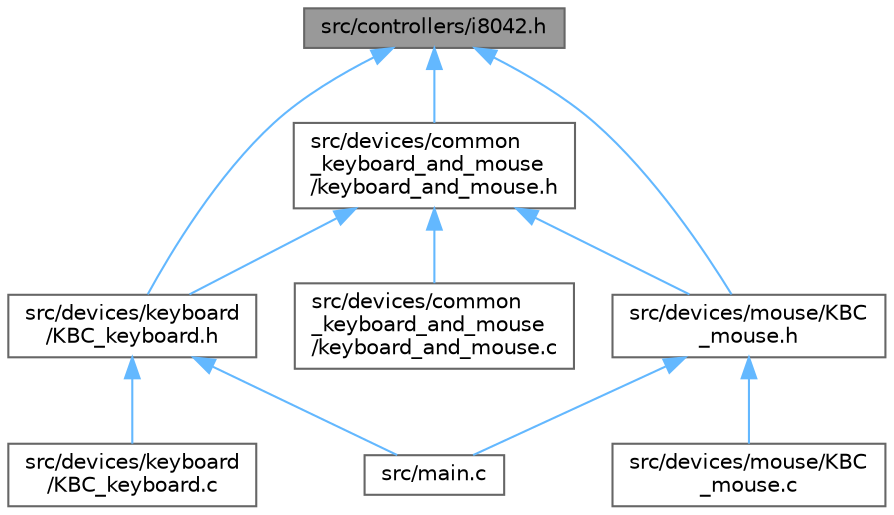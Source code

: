 digraph "src/controllers/i8042.h"
{
 // LATEX_PDF_SIZE
  bgcolor="transparent";
  edge [fontname=Helvetica,fontsize=10,labelfontname=Helvetica,labelfontsize=10];
  node [fontname=Helvetica,fontsize=10,shape=box,height=0.2,width=0.4];
  Node1 [id="Node000001",label="src/controllers/i8042.h",height=0.2,width=0.4,color="gray40", fillcolor="grey60", style="filled", fontcolor="black",tooltip=" "];
  Node1 -> Node2 [id="edge11_Node000001_Node000002",dir="back",color="steelblue1",style="solid",tooltip=" "];
  Node2 [id="Node000002",label="src/devices/common\l_keyboard_and_mouse\l/keyboard_and_mouse.h",height=0.2,width=0.4,color="grey40", fillcolor="white", style="filled",URL="$keyboard__and__mouse_8h.html",tooltip=" "];
  Node2 -> Node3 [id="edge12_Node000002_Node000003",dir="back",color="steelblue1",style="solid",tooltip=" "];
  Node3 [id="Node000003",label="src/devices/common\l_keyboard_and_mouse\l/keyboard_and_mouse.c",height=0.2,width=0.4,color="grey40", fillcolor="white", style="filled",URL="$keyboard__and__mouse_8c.html",tooltip=" "];
  Node2 -> Node4 [id="edge13_Node000002_Node000004",dir="back",color="steelblue1",style="solid",tooltip=" "];
  Node4 [id="Node000004",label="src/devices/keyboard\l/KBC_keyboard.h",height=0.2,width=0.4,color="grey40", fillcolor="white", style="filled",URL="$_k_b_c__keyboard_8h.html",tooltip=" "];
  Node4 -> Node5 [id="edge14_Node000004_Node000005",dir="back",color="steelblue1",style="solid",tooltip=" "];
  Node5 [id="Node000005",label="src/devices/keyboard\l/KBC_keyboard.c",height=0.2,width=0.4,color="grey40", fillcolor="white", style="filled",URL="$_k_b_c__keyboard_8c.html",tooltip=" "];
  Node4 -> Node6 [id="edge15_Node000004_Node000006",dir="back",color="steelblue1",style="solid",tooltip=" "];
  Node6 [id="Node000006",label="src/main.c",height=0.2,width=0.4,color="grey40", fillcolor="white", style="filled",URL="$main_8c.html",tooltip=" "];
  Node2 -> Node7 [id="edge16_Node000002_Node000007",dir="back",color="steelblue1",style="solid",tooltip=" "];
  Node7 [id="Node000007",label="src/devices/mouse/KBC\l_mouse.h",height=0.2,width=0.4,color="grey40", fillcolor="white", style="filled",URL="$_k_b_c__mouse_8h.html",tooltip=" "];
  Node7 -> Node8 [id="edge17_Node000007_Node000008",dir="back",color="steelblue1",style="solid",tooltip=" "];
  Node8 [id="Node000008",label="src/devices/mouse/KBC\l_mouse.c",height=0.2,width=0.4,color="grey40", fillcolor="white", style="filled",URL="$_k_b_c__mouse_8c.html",tooltip=" "];
  Node7 -> Node6 [id="edge18_Node000007_Node000006",dir="back",color="steelblue1",style="solid",tooltip=" "];
  Node1 -> Node4 [id="edge19_Node000001_Node000004",dir="back",color="steelblue1",style="solid",tooltip=" "];
  Node1 -> Node7 [id="edge20_Node000001_Node000007",dir="back",color="steelblue1",style="solid",tooltip=" "];
}
